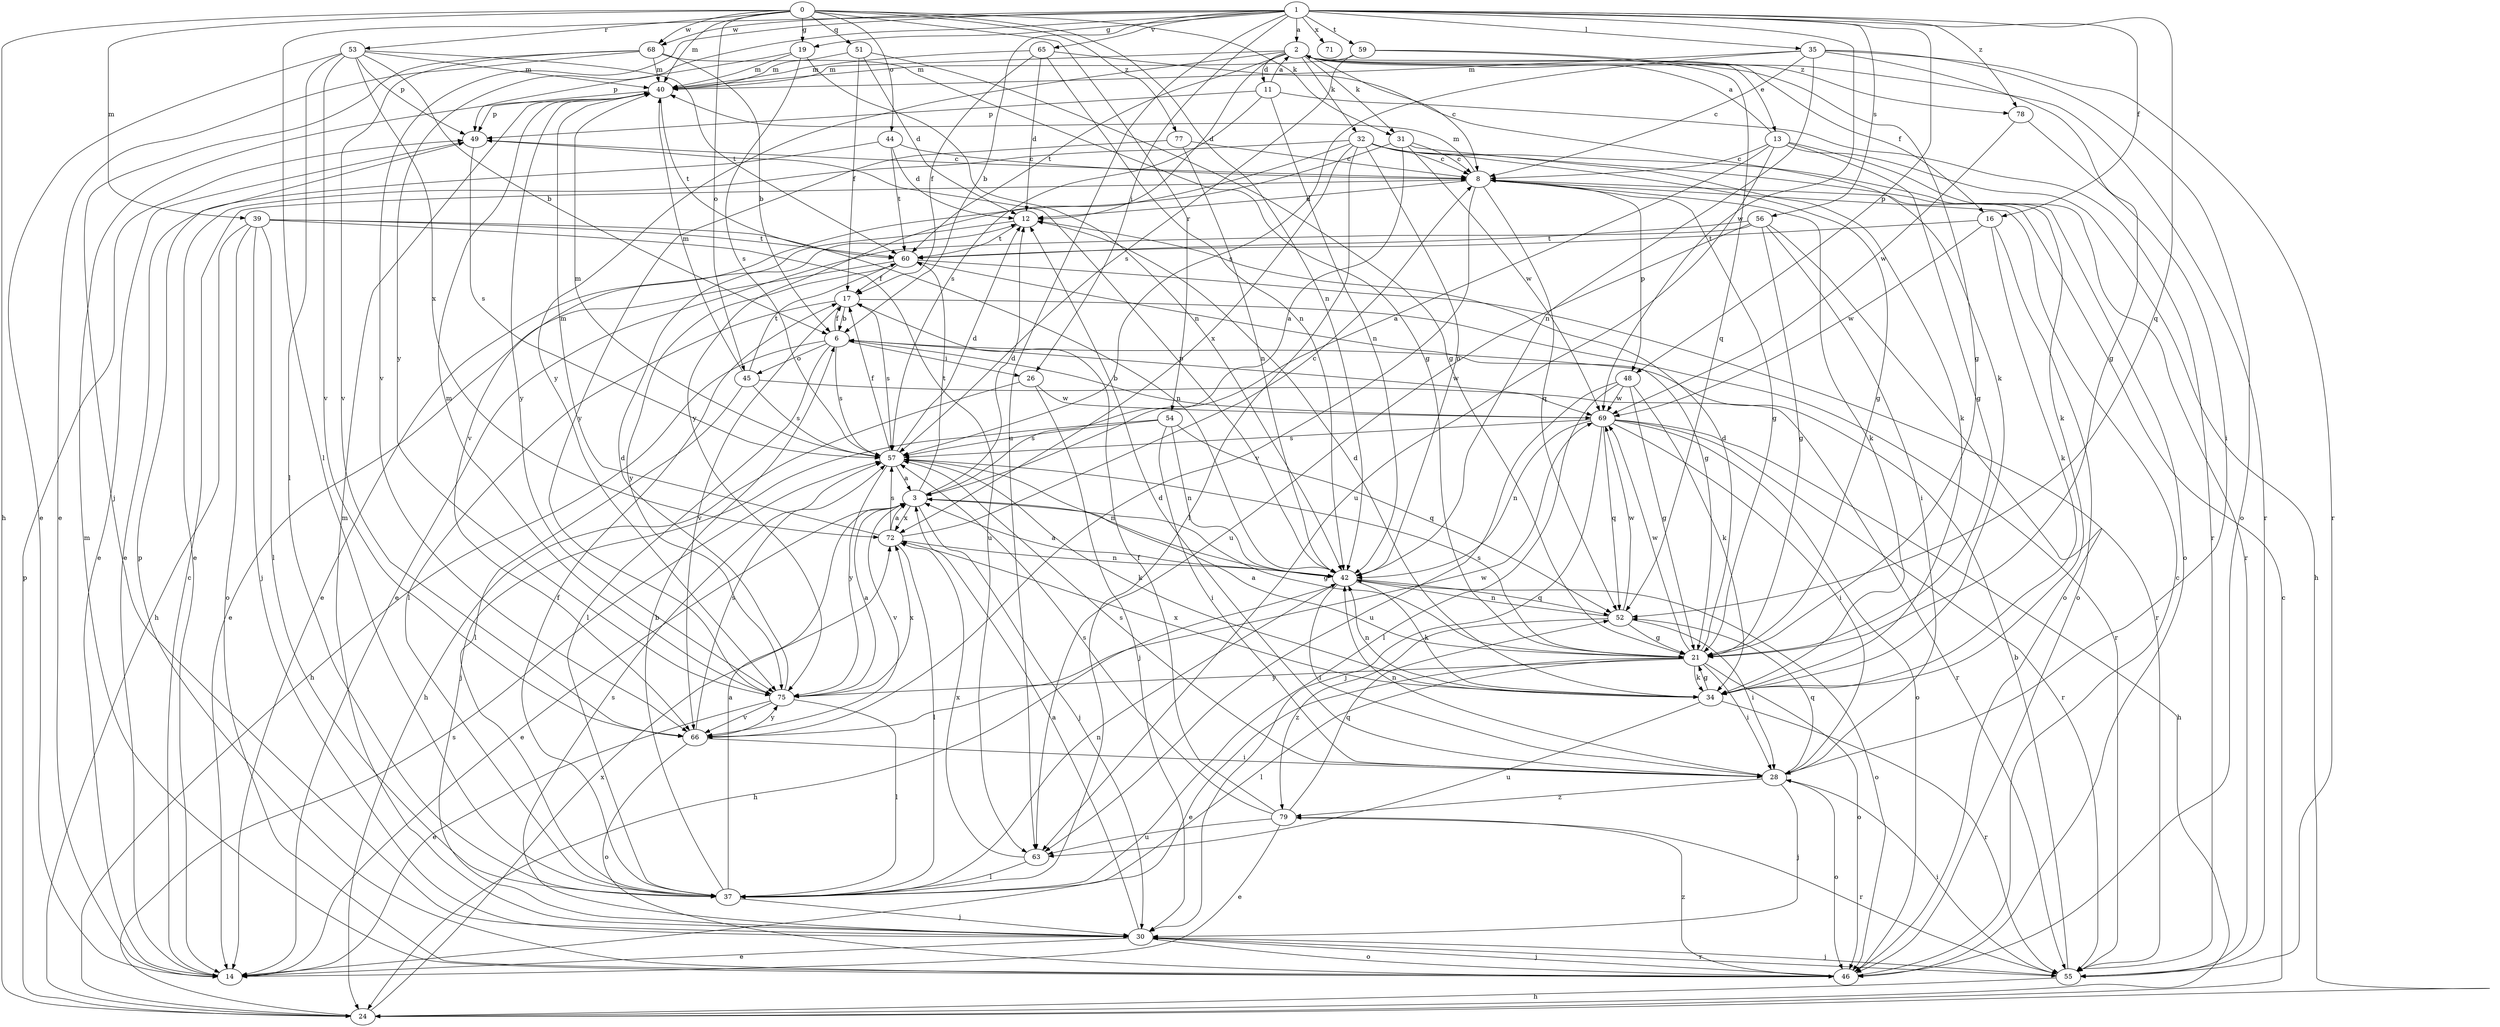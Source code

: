 strict digraph  {
0;
1;
2;
3;
6;
8;
11;
12;
13;
14;
16;
17;
19;
21;
24;
26;
28;
30;
31;
32;
34;
35;
37;
39;
40;
42;
44;
45;
46;
48;
49;
51;
52;
53;
54;
55;
56;
57;
59;
60;
63;
65;
66;
68;
69;
71;
72;
75;
77;
78;
79;
0 -> 19  [label=g];
0 -> 24  [label=h];
0 -> 31  [label=k];
0 -> 39  [label=m];
0 -> 40  [label=m];
0 -> 42  [label=n];
0 -> 44  [label=o];
0 -> 45  [label=o];
0 -> 51  [label=q];
0 -> 53  [label=r];
0 -> 54  [label=r];
0 -> 68  [label=w];
0 -> 77  [label=z];
1 -> 2  [label=a];
1 -> 6  [label=b];
1 -> 16  [label=f];
1 -> 19  [label=g];
1 -> 26  [label=i];
1 -> 35  [label=l];
1 -> 37  [label=l];
1 -> 48  [label=p];
1 -> 52  [label=q];
1 -> 56  [label=s];
1 -> 59  [label=t];
1 -> 63  [label=u];
1 -> 65  [label=v];
1 -> 66  [label=v];
1 -> 68  [label=w];
1 -> 69  [label=w];
1 -> 71  [label=x];
1 -> 75  [label=y];
1 -> 78  [label=z];
2 -> 8  [label=c];
2 -> 11  [label=d];
2 -> 12  [label=d];
2 -> 13  [label=e];
2 -> 16  [label=f];
2 -> 31  [label=k];
2 -> 32  [label=k];
2 -> 40  [label=m];
2 -> 55  [label=r];
2 -> 60  [label=t];
2 -> 75  [label=y];
2 -> 78  [label=z];
3 -> 12  [label=d];
3 -> 14  [label=e];
3 -> 21  [label=g];
3 -> 30  [label=j];
3 -> 60  [label=t];
3 -> 66  [label=v];
3 -> 72  [label=x];
6 -> 17  [label=f];
6 -> 24  [label=h];
6 -> 26  [label=i];
6 -> 37  [label=l];
6 -> 45  [label=o];
6 -> 57  [label=s];
6 -> 69  [label=w];
8 -> 12  [label=d];
8 -> 21  [label=g];
8 -> 34  [label=k];
8 -> 40  [label=m];
8 -> 48  [label=p];
8 -> 52  [label=q];
8 -> 66  [label=v];
11 -> 2  [label=a];
11 -> 42  [label=n];
11 -> 49  [label=p];
11 -> 55  [label=r];
11 -> 57  [label=s];
12 -> 14  [label=e];
12 -> 60  [label=t];
13 -> 2  [label=a];
13 -> 3  [label=a];
13 -> 8  [label=c];
13 -> 21  [label=g];
13 -> 24  [label=h];
13 -> 55  [label=r];
13 -> 63  [label=u];
14 -> 8  [label=c];
16 -> 34  [label=k];
16 -> 46  [label=o];
16 -> 60  [label=t];
16 -> 69  [label=w];
17 -> 6  [label=b];
17 -> 37  [label=l];
17 -> 55  [label=r];
17 -> 57  [label=s];
17 -> 66  [label=v];
19 -> 40  [label=m];
19 -> 42  [label=n];
19 -> 49  [label=p];
19 -> 57  [label=s];
21 -> 3  [label=a];
21 -> 12  [label=d];
21 -> 14  [label=e];
21 -> 28  [label=i];
21 -> 34  [label=k];
21 -> 37  [label=l];
21 -> 46  [label=o];
21 -> 57  [label=s];
21 -> 69  [label=w];
21 -> 75  [label=y];
24 -> 8  [label=c];
24 -> 49  [label=p];
24 -> 57  [label=s];
24 -> 72  [label=x];
26 -> 24  [label=h];
26 -> 30  [label=j];
26 -> 69  [label=w];
28 -> 12  [label=d];
28 -> 30  [label=j];
28 -> 42  [label=n];
28 -> 46  [label=o];
28 -> 52  [label=q];
28 -> 57  [label=s];
28 -> 79  [label=z];
30 -> 3  [label=a];
30 -> 14  [label=e];
30 -> 40  [label=m];
30 -> 46  [label=o];
30 -> 55  [label=r];
30 -> 57  [label=s];
31 -> 3  [label=a];
31 -> 8  [label=c];
31 -> 34  [label=k];
31 -> 66  [label=v];
31 -> 69  [label=w];
32 -> 8  [label=c];
32 -> 14  [label=e];
32 -> 21  [label=g];
32 -> 34  [label=k];
32 -> 37  [label=l];
32 -> 42  [label=n];
32 -> 46  [label=o];
32 -> 72  [label=x];
32 -> 75  [label=y];
34 -> 12  [label=d];
34 -> 21  [label=g];
34 -> 42  [label=n];
34 -> 55  [label=r];
34 -> 63  [label=u];
34 -> 72  [label=x];
35 -> 8  [label=c];
35 -> 21  [label=g];
35 -> 40  [label=m];
35 -> 42  [label=n];
35 -> 46  [label=o];
35 -> 55  [label=r];
35 -> 57  [label=s];
37 -> 3  [label=a];
37 -> 6  [label=b];
37 -> 17  [label=f];
37 -> 30  [label=j];
37 -> 42  [label=n];
39 -> 24  [label=h];
39 -> 30  [label=j];
39 -> 37  [label=l];
39 -> 42  [label=n];
39 -> 46  [label=o];
39 -> 60  [label=t];
39 -> 63  [label=u];
40 -> 49  [label=p];
40 -> 60  [label=t];
40 -> 75  [label=y];
42 -> 3  [label=a];
42 -> 24  [label=h];
42 -> 28  [label=i];
42 -> 34  [label=k];
42 -> 46  [label=o];
42 -> 49  [label=p];
42 -> 52  [label=q];
44 -> 8  [label=c];
44 -> 12  [label=d];
44 -> 14  [label=e];
44 -> 60  [label=t];
45 -> 37  [label=l];
45 -> 40  [label=m];
45 -> 55  [label=r];
45 -> 57  [label=s];
45 -> 60  [label=t];
46 -> 8  [label=c];
46 -> 30  [label=j];
46 -> 40  [label=m];
46 -> 49  [label=p];
46 -> 79  [label=z];
48 -> 21  [label=g];
48 -> 34  [label=k];
48 -> 37  [label=l];
48 -> 63  [label=u];
48 -> 69  [label=w];
49 -> 8  [label=c];
49 -> 14  [label=e];
49 -> 57  [label=s];
51 -> 12  [label=d];
51 -> 17  [label=f];
51 -> 21  [label=g];
51 -> 40  [label=m];
52 -> 21  [label=g];
52 -> 28  [label=i];
52 -> 42  [label=n];
52 -> 69  [label=w];
52 -> 79  [label=z];
53 -> 6  [label=b];
53 -> 14  [label=e];
53 -> 37  [label=l];
53 -> 40  [label=m];
53 -> 49  [label=p];
53 -> 60  [label=t];
53 -> 66  [label=v];
53 -> 72  [label=x];
54 -> 28  [label=i];
54 -> 30  [label=j];
54 -> 42  [label=n];
54 -> 52  [label=q];
54 -> 57  [label=s];
55 -> 6  [label=b];
55 -> 24  [label=h];
55 -> 28  [label=i];
55 -> 30  [label=j];
56 -> 14  [label=e];
56 -> 21  [label=g];
56 -> 28  [label=i];
56 -> 46  [label=o];
56 -> 60  [label=t];
56 -> 63  [label=u];
57 -> 3  [label=a];
57 -> 12  [label=d];
57 -> 17  [label=f];
57 -> 34  [label=k];
57 -> 40  [label=m];
57 -> 42  [label=n];
57 -> 75  [label=y];
59 -> 21  [label=g];
59 -> 40  [label=m];
59 -> 52  [label=q];
59 -> 57  [label=s];
60 -> 14  [label=e];
60 -> 17  [label=f];
60 -> 21  [label=g];
60 -> 55  [label=r];
60 -> 75  [label=y];
63 -> 37  [label=l];
63 -> 72  [label=x];
65 -> 12  [label=d];
65 -> 17  [label=f];
65 -> 34  [label=k];
65 -> 40  [label=m];
65 -> 42  [label=n];
66 -> 28  [label=i];
66 -> 46  [label=o];
66 -> 57  [label=s];
66 -> 69  [label=w];
66 -> 75  [label=y];
68 -> 6  [label=b];
68 -> 14  [label=e];
68 -> 21  [label=g];
68 -> 30  [label=j];
68 -> 40  [label=m];
68 -> 66  [label=v];
69 -> 6  [label=b];
69 -> 24  [label=h];
69 -> 28  [label=i];
69 -> 30  [label=j];
69 -> 42  [label=n];
69 -> 46  [label=o];
69 -> 52  [label=q];
69 -> 55  [label=r];
69 -> 57  [label=s];
72 -> 3  [label=a];
72 -> 8  [label=c];
72 -> 37  [label=l];
72 -> 40  [label=m];
72 -> 42  [label=n];
72 -> 57  [label=s];
75 -> 3  [label=a];
75 -> 12  [label=d];
75 -> 14  [label=e];
75 -> 37  [label=l];
75 -> 40  [label=m];
75 -> 66  [label=v];
75 -> 72  [label=x];
77 -> 8  [label=c];
77 -> 42  [label=n];
77 -> 75  [label=y];
78 -> 28  [label=i];
78 -> 69  [label=w];
79 -> 14  [label=e];
79 -> 17  [label=f];
79 -> 52  [label=q];
79 -> 55  [label=r];
79 -> 57  [label=s];
79 -> 63  [label=u];
}

